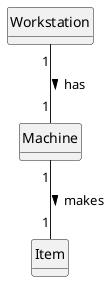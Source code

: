 @startuml
skinparam monochrome true
skinparam packageStyle rectangle
skinparam shadowing false

'left to right direction

skinparam classAttributeIconSize 0

hide circle
hide methods

'title Domain Model

'class Platform {
'  -description
'}

class Machine {
}

class Workstation {
}

class Item {
}

Workstation "1" -- "1" Machine : has >
Machine "1" -- "1" Item : makes >

@enduml